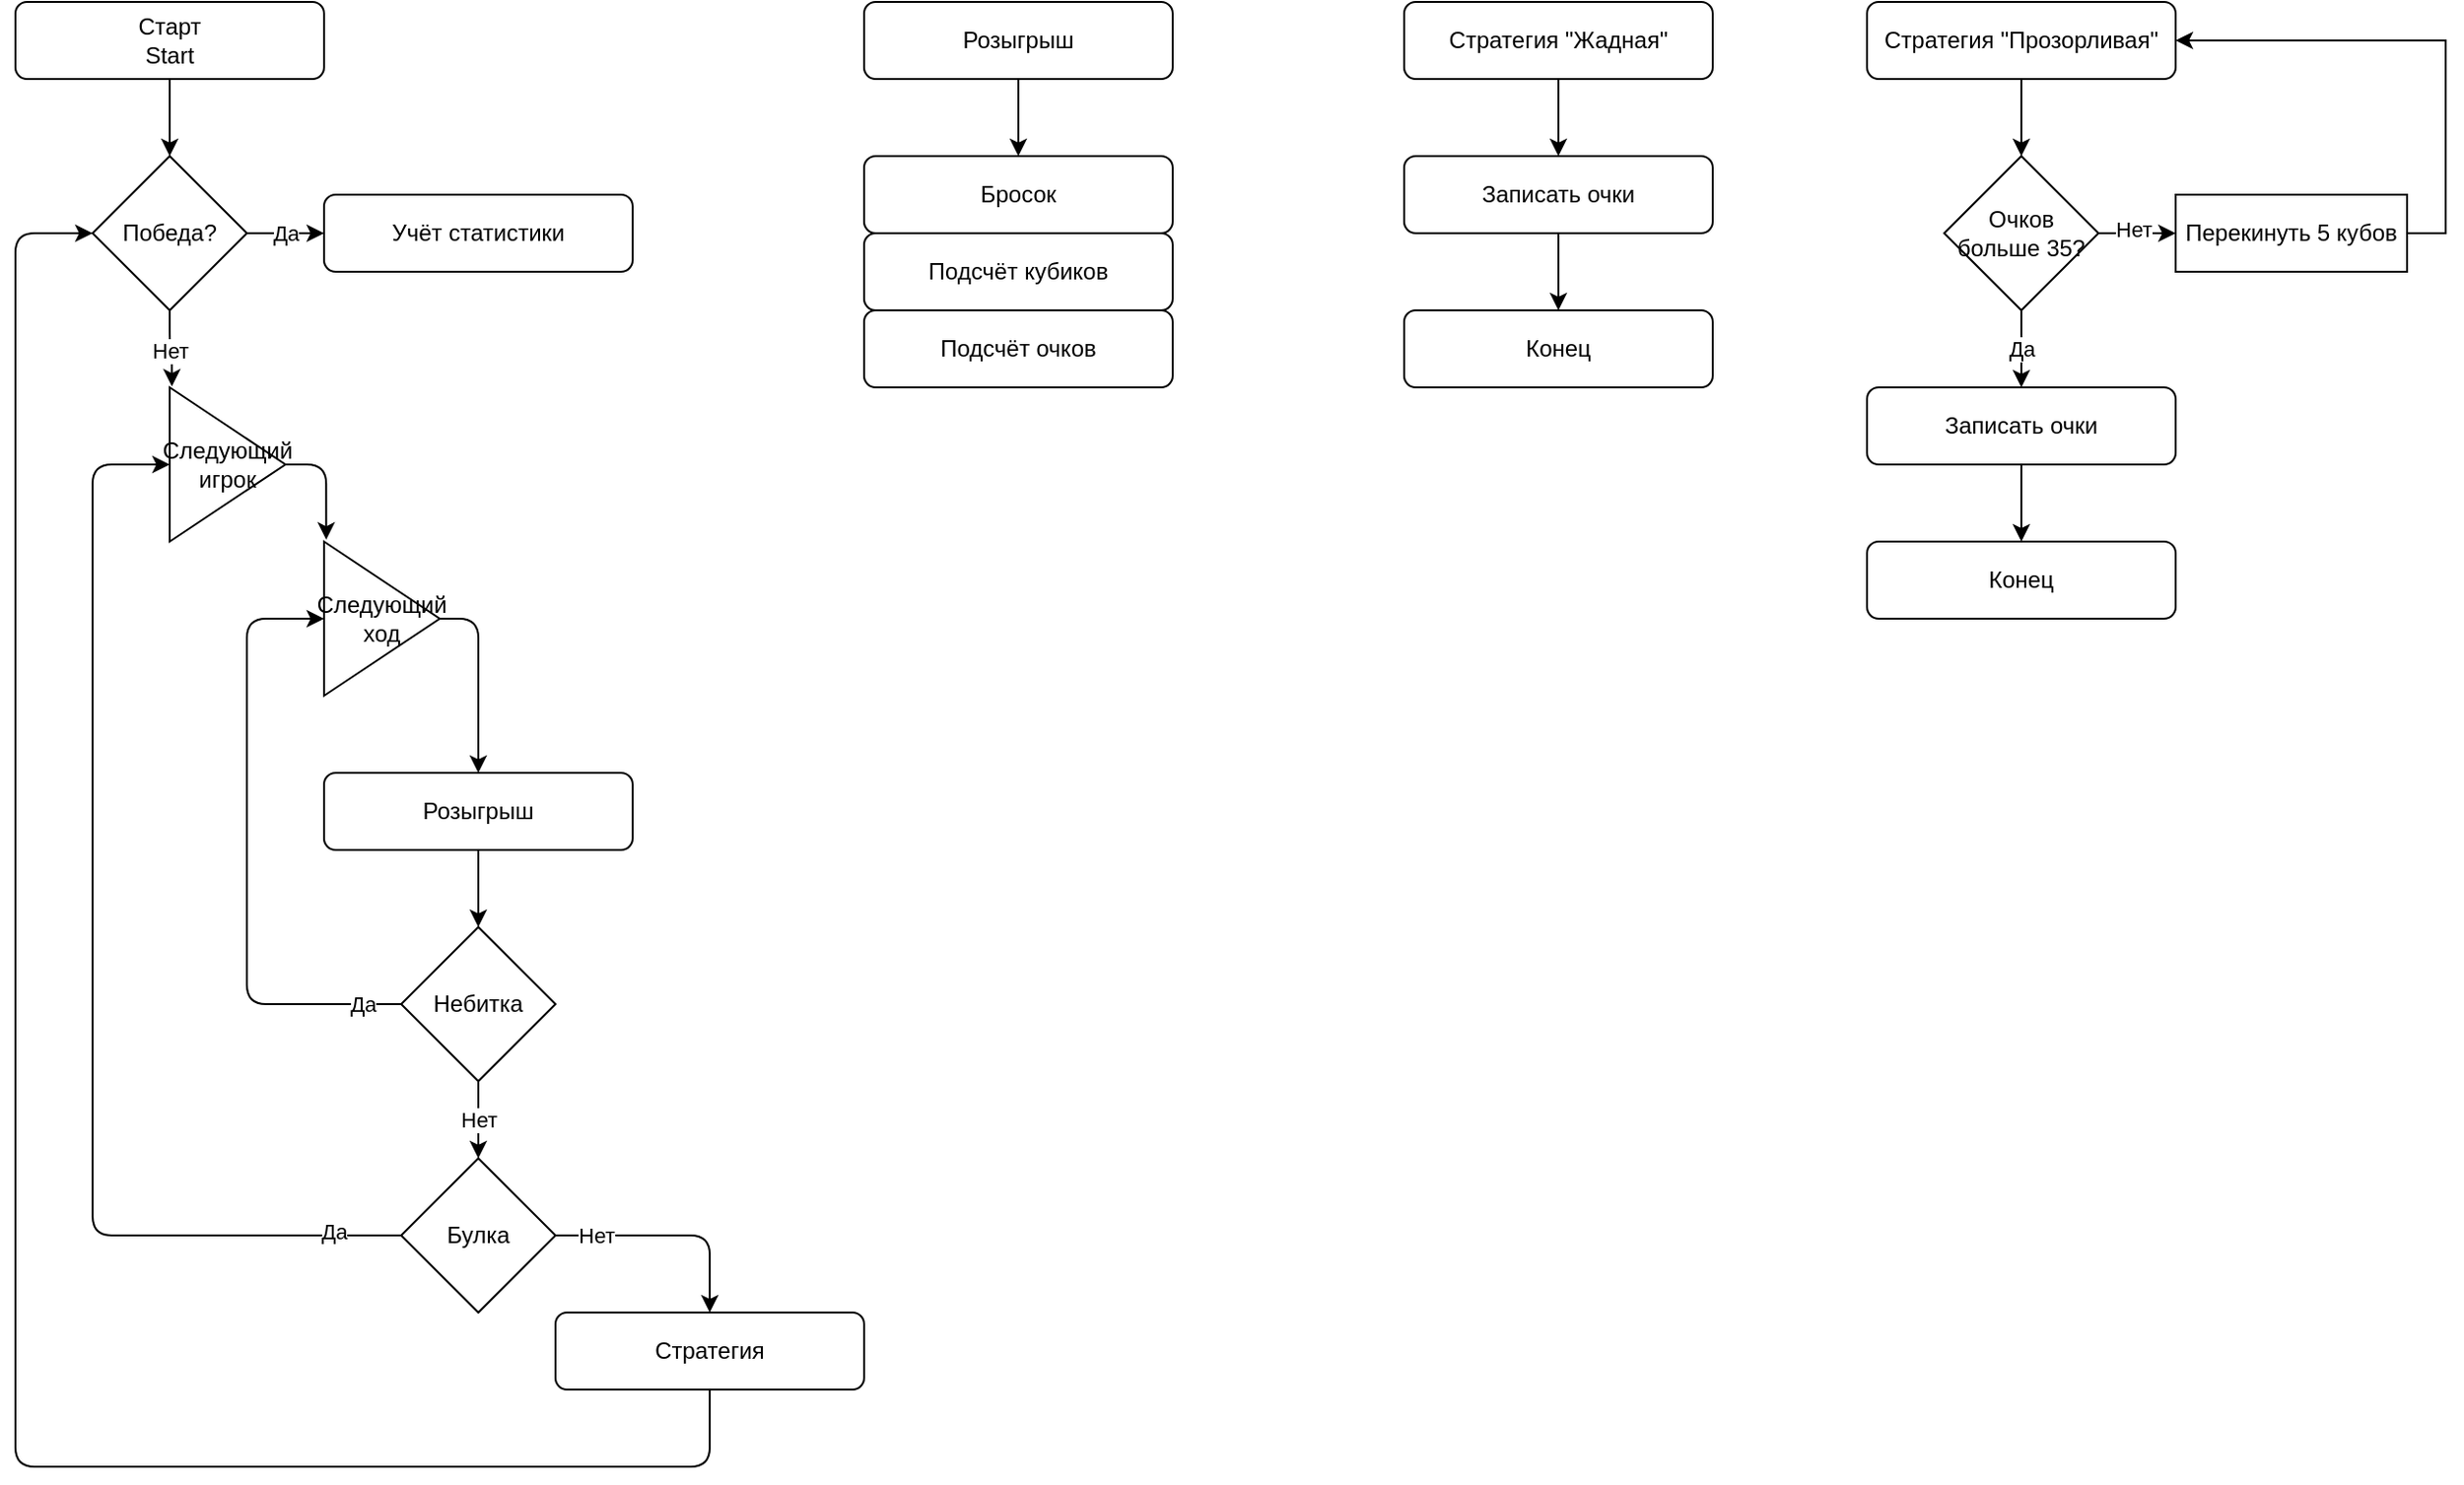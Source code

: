 <mxfile>
    <diagram name="Страница — 1" id="ciG4N1viYojl79Dgo718">
        <mxGraphModel dx="829" dy="806" grid="1" gridSize="10" guides="1" tooltips="1" connect="1" arrows="1" fold="1" page="1" pageScale="1" pageWidth="1654" pageHeight="1169" math="0" shadow="0">
            <root>
                <mxCell id="0"/>
                <mxCell id="1" parent="0"/>
                <mxCell id="XSMuP1_ajiFdRLT7pFgW-3" value="" style="edgeStyle=orthogonalEdgeStyle;rounded=0;orthogonalLoop=1;jettySize=auto;html=1;" parent="1" source="XSMuP1_ajiFdRLT7pFgW-1" target="XSMuP1_ajiFdRLT7pFgW-2" edge="1">
                    <mxGeometry relative="1" as="geometry"/>
                </mxCell>
                <mxCell id="XSMuP1_ajiFdRLT7pFgW-1" value="Розыгрыш" style="rounded=1;whiteSpace=wrap;html=1;" parent="1" vertex="1">
                    <mxGeometry x="480" y="120" width="160" height="40" as="geometry"/>
                </mxCell>
                <mxCell id="XSMuP1_ajiFdRLT7pFgW-2" value="Бросок" style="rounded=1;whiteSpace=wrap;html=1;" parent="1" vertex="1">
                    <mxGeometry x="480" y="200" width="160" height="40" as="geometry"/>
                </mxCell>
                <mxCell id="XSMuP1_ajiFdRLT7pFgW-20" value="" style="edgeStyle=orthogonalEdgeStyle;rounded=0;orthogonalLoop=1;jettySize=auto;html=1;" parent="1" source="XSMuP1_ajiFdRLT7pFgW-17" target="XSMuP1_ajiFdRLT7pFgW-19" edge="1">
                    <mxGeometry relative="1" as="geometry"/>
                </mxCell>
                <mxCell id="XSMuP1_ajiFdRLT7pFgW-17" value="Стратегия &quot;Жадная&quot;" style="rounded=1;whiteSpace=wrap;html=1;" parent="1" vertex="1">
                    <mxGeometry x="760" y="120" width="160" height="40" as="geometry"/>
                </mxCell>
                <mxCell id="XSMuP1_ajiFdRLT7pFgW-22" value="" style="edgeStyle=orthogonalEdgeStyle;rounded=0;orthogonalLoop=1;jettySize=auto;html=1;" parent="1" source="XSMuP1_ajiFdRLT7pFgW-19" target="XSMuP1_ajiFdRLT7pFgW-21" edge="1">
                    <mxGeometry relative="1" as="geometry"/>
                </mxCell>
                <mxCell id="XSMuP1_ajiFdRLT7pFgW-19" value="Записать очки" style="rounded=1;whiteSpace=wrap;html=1;" parent="1" vertex="1">
                    <mxGeometry x="760" y="200" width="160" height="40" as="geometry"/>
                </mxCell>
                <mxCell id="XSMuP1_ajiFdRLT7pFgW-21" value="Конец" style="rounded=1;whiteSpace=wrap;html=1;" parent="1" vertex="1">
                    <mxGeometry x="760" y="280" width="160" height="40" as="geometry"/>
                </mxCell>
                <mxCell id="XSMuP1_ajiFdRLT7pFgW-27" style="edgeStyle=orthogonalEdgeStyle;rounded=0;orthogonalLoop=1;jettySize=auto;html=1;exitX=0.5;exitY=1;exitDx=0;exitDy=0;entryX=0.5;entryY=0;entryDx=0;entryDy=0;" parent="1" source="XSMuP1_ajiFdRLT7pFgW-23" target="XSMuP1_ajiFdRLT7pFgW-26" edge="1">
                    <mxGeometry relative="1" as="geometry"/>
                </mxCell>
                <mxCell id="XSMuP1_ajiFdRLT7pFgW-23" value="Стратегия &quot;Прозорливая&quot;" style="rounded=1;whiteSpace=wrap;html=1;" parent="1" vertex="1">
                    <mxGeometry x="1000" y="120" width="160" height="40" as="geometry"/>
                </mxCell>
                <mxCell id="XSMuP1_ajiFdRLT7pFgW-29" value="" style="edgeStyle=orthogonalEdgeStyle;rounded=0;orthogonalLoop=1;jettySize=auto;html=1;" parent="1" source="XSMuP1_ajiFdRLT7pFgW-26" target="XSMuP1_ajiFdRLT7pFgW-28" edge="1">
                    <mxGeometry relative="1" as="geometry"/>
                </mxCell>
                <mxCell id="XSMuP1_ajiFdRLT7pFgW-30" value="Нет" style="edgeLabel;html=1;align=center;verticalAlign=middle;resizable=0;points=[];" parent="XSMuP1_ajiFdRLT7pFgW-29" vertex="1" connectable="0">
                    <mxGeometry x="-0.105" y="2" relative="1" as="geometry">
                        <mxPoint as="offset"/>
                    </mxGeometry>
                </mxCell>
                <mxCell id="XSMuP1_ajiFdRLT7pFgW-31" style="edgeStyle=orthogonalEdgeStyle;rounded=0;orthogonalLoop=1;jettySize=auto;html=1;exitX=0.5;exitY=1;exitDx=0;exitDy=0;entryX=0.5;entryY=0;entryDx=0;entryDy=0;" parent="1" source="XSMuP1_ajiFdRLT7pFgW-26" target="XSMuP1_ajiFdRLT7pFgW-35" edge="1">
                    <mxGeometry relative="1" as="geometry">
                        <mxPoint x="1090" y="300" as="targetPoint"/>
                    </mxGeometry>
                </mxCell>
                <mxCell id="XSMuP1_ajiFdRLT7pFgW-34" value="Да" style="edgeLabel;html=1;align=center;verticalAlign=middle;resizable=0;points=[];" parent="XSMuP1_ajiFdRLT7pFgW-31" vertex="1" connectable="0">
                    <mxGeometry x="-0.19" y="-3" relative="1" as="geometry">
                        <mxPoint x="3" y="4" as="offset"/>
                    </mxGeometry>
                </mxCell>
                <mxCell id="XSMuP1_ajiFdRLT7pFgW-26" value="Очков больше 35?" style="rhombus;whiteSpace=wrap;html=1;" parent="1" vertex="1">
                    <mxGeometry x="1040" y="200" width="80" height="80" as="geometry"/>
                </mxCell>
                <mxCell id="XSMuP1_ajiFdRLT7pFgW-37" style="edgeStyle=orthogonalEdgeStyle;rounded=0;orthogonalLoop=1;jettySize=auto;html=1;exitX=1;exitY=0.5;exitDx=0;exitDy=0;entryX=1;entryY=0.5;entryDx=0;entryDy=0;" parent="1" source="XSMuP1_ajiFdRLT7pFgW-28" target="XSMuP1_ajiFdRLT7pFgW-23" edge="1">
                    <mxGeometry relative="1" as="geometry"/>
                </mxCell>
                <mxCell id="XSMuP1_ajiFdRLT7pFgW-28" value="Перекинуть 5 кубов" style="whiteSpace=wrap;html=1;" parent="1" vertex="1">
                    <mxGeometry x="1160" y="220" width="120" height="40" as="geometry"/>
                </mxCell>
                <mxCell id="XSMuP1_ajiFdRLT7pFgW-32" value="Конец" style="rounded=1;whiteSpace=wrap;html=1;" parent="1" vertex="1">
                    <mxGeometry x="1000" y="400" width="160" height="40" as="geometry"/>
                </mxCell>
                <mxCell id="XSMuP1_ajiFdRLT7pFgW-36" style="edgeStyle=orthogonalEdgeStyle;rounded=0;orthogonalLoop=1;jettySize=auto;html=1;exitX=0.5;exitY=1;exitDx=0;exitDy=0;entryX=0.5;entryY=0;entryDx=0;entryDy=0;" parent="1" source="XSMuP1_ajiFdRLT7pFgW-35" target="XSMuP1_ajiFdRLT7pFgW-32" edge="1">
                    <mxGeometry relative="1" as="geometry"/>
                </mxCell>
                <mxCell id="XSMuP1_ajiFdRLT7pFgW-35" value="Записать очки" style="rounded=1;whiteSpace=wrap;html=1;" parent="1" vertex="1">
                    <mxGeometry x="1000" y="320" width="160" height="40" as="geometry"/>
                </mxCell>
                <mxCell id="5" value="" style="edgeStyle=none;html=1;" parent="1" source="2" target="4" edge="1">
                    <mxGeometry relative="1" as="geometry"/>
                </mxCell>
                <mxCell id="2" value="Подсчёт кубиков" style="rounded=1;whiteSpace=wrap;html=1;" parent="1" vertex="1">
                    <mxGeometry x="480" y="240" width="160" height="40" as="geometry"/>
                </mxCell>
                <mxCell id="4" value="Подсчёт очков" style="rounded=1;whiteSpace=wrap;html=1;" parent="1" vertex="1">
                    <mxGeometry x="480" y="280" width="160" height="40" as="geometry"/>
                </mxCell>
                <mxCell id="9" style="edgeStyle=orthogonalEdgeStyle;html=1;exitX=0.5;exitY=1;exitDx=0;exitDy=0;entryX=0.019;entryY=-0.006;entryDx=0;entryDy=0;entryPerimeter=0;" edge="1" parent="1" source="7" target="16">
                    <mxGeometry relative="1" as="geometry">
                        <mxPoint x="160" y="350" as="targetPoint"/>
                    </mxGeometry>
                </mxCell>
                <mxCell id="10" value="Нет" style="edgeLabel;html=1;align=center;verticalAlign=middle;resizable=0;points=[];" vertex="1" connectable="0" parent="9">
                    <mxGeometry x="-0.492" y="-1" relative="1" as="geometry">
                        <mxPoint x="1" y="10" as="offset"/>
                    </mxGeometry>
                </mxCell>
                <mxCell id="13" value="" style="edgeStyle=none;html=1;entryX=0;entryY=0.5;entryDx=0;entryDy=0;" edge="1" parent="1" source="7" target="14">
                    <mxGeometry relative="1" as="geometry">
                        <mxPoint x="20" y="240" as="targetPoint"/>
                    </mxGeometry>
                </mxCell>
                <mxCell id="15" value="Да" style="edgeLabel;html=1;align=center;verticalAlign=middle;resizable=0;points=[];" vertex="1" connectable="0" parent="13">
                    <mxGeometry x="-0.431" y="-1" relative="1" as="geometry">
                        <mxPoint x="8" y="-1" as="offset"/>
                    </mxGeometry>
                </mxCell>
                <mxCell id="7" value="Победа?" style="rhombus;whiteSpace=wrap;html=1;" vertex="1" parent="1">
                    <mxGeometry x="80" y="200" width="80" height="80" as="geometry"/>
                </mxCell>
                <mxCell id="11" style="edgeStyle=none;html=1;exitX=0.5;exitY=1;exitDx=0;exitDy=0;entryX=0.5;entryY=0;entryDx=0;entryDy=0;" edge="1" parent="1" source="8" target="7">
                    <mxGeometry relative="1" as="geometry"/>
                </mxCell>
                <mxCell id="8" value="Старт&lt;br&gt;Start" style="rounded=1;whiteSpace=wrap;html=1;" vertex="1" parent="1">
                    <mxGeometry x="40" y="120" width="160" height="40" as="geometry"/>
                </mxCell>
                <mxCell id="14" value="Учёт статистики" style="rounded=1;whiteSpace=wrap;html=1;" vertex="1" parent="1">
                    <mxGeometry x="200" y="220" width="160" height="40" as="geometry"/>
                </mxCell>
                <mxCell id="19" value="" style="edgeStyle=orthogonalEdgeStyle;html=1;entryX=0.019;entryY=-0.012;entryDx=0;entryDy=0;entryPerimeter=0;" edge="1" parent="1" source="16" target="18">
                    <mxGeometry relative="1" as="geometry"/>
                </mxCell>
                <mxCell id="16" value="Следующий игрок" style="triangle;whiteSpace=wrap;html=1;" vertex="1" parent="1">
                    <mxGeometry x="120" y="320" width="60" height="80" as="geometry"/>
                </mxCell>
                <mxCell id="18" value="Следующий ход" style="triangle;whiteSpace=wrap;html=1;" vertex="1" parent="1">
                    <mxGeometry x="200" y="400" width="60" height="80" as="geometry"/>
                </mxCell>
                <mxCell id="23" value="" style="edgeStyle=orthogonalEdgeStyle;html=1;exitX=1;exitY=0.5;exitDx=0;exitDy=0;entryX=0.5;entryY=0;entryDx=0;entryDy=0;endArrow=classic;endFill=1;" edge="1" parent="1" source="18" target="21">
                    <mxGeometry relative="1" as="geometry">
                        <mxPoint x="260" y="440" as="sourcePoint"/>
                        <mxPoint x="120" y="360" as="targetPoint"/>
                    </mxGeometry>
                </mxCell>
                <mxCell id="39" style="edgeStyle=orthogonalEdgeStyle;shape=connector;rounded=1;html=1;exitX=0.5;exitY=1;exitDx=0;exitDy=0;entryX=0.5;entryY=0;entryDx=0;entryDy=0;labelBackgroundColor=default;strokeColor=default;fontFamily=Helvetica;fontSize=11;fontColor=default;endArrow=classic;endFill=1;" edge="1" parent="1" source="21" target="35">
                    <mxGeometry relative="1" as="geometry"/>
                </mxCell>
                <mxCell id="21" value="Розыгрыш" style="rounded=1;whiteSpace=wrap;html=1;" vertex="1" parent="1">
                    <mxGeometry x="200" y="520" width="160" height="40" as="geometry"/>
                </mxCell>
                <mxCell id="26" value="" style="edgeStyle=orthogonalEdgeStyle;rounded=1;orthogonalLoop=1;jettySize=auto;html=1;entryX=0;entryY=0.5;entryDx=0;entryDy=0;endFill=1;exitX=0;exitY=0.5;exitDx=0;exitDy=0;" edge="1" parent="1" source="30" target="16">
                    <mxGeometry relative="1" as="geometry">
                        <mxPoint x="200" y="640" as="targetPoint"/>
                        <Array as="points">
                            <mxPoint x="80" y="760"/>
                            <mxPoint x="80" y="360"/>
                        </Array>
                    </mxGeometry>
                </mxCell>
                <mxCell id="41" value="Да" style="edgeLabel;html=1;align=center;verticalAlign=middle;resizable=0;points=[];fontSize=11;fontFamily=Helvetica;fontColor=default;" vertex="1" connectable="0" parent="26">
                    <mxGeometry x="-0.881" y="-2" relative="1" as="geometry">
                        <mxPoint as="offset"/>
                    </mxGeometry>
                </mxCell>
                <mxCell id="42" style="edgeStyle=orthogonalEdgeStyle;shape=connector;rounded=1;html=1;exitX=1;exitY=0.5;exitDx=0;exitDy=0;entryX=0.5;entryY=0;entryDx=0;entryDy=0;labelBackgroundColor=default;strokeColor=default;fontFamily=Helvetica;fontSize=11;fontColor=default;endArrow=classic;endFill=1;" edge="1" parent="1" source="30" target="36">
                    <mxGeometry relative="1" as="geometry"/>
                </mxCell>
                <mxCell id="43" value="Нет" style="edgeLabel;html=1;align=center;verticalAlign=middle;resizable=0;points=[];fontSize=11;fontFamily=Helvetica;fontColor=default;" vertex="1" connectable="0" parent="42">
                    <mxGeometry x="-0.81" relative="1" as="geometry">
                        <mxPoint x="9" as="offset"/>
                    </mxGeometry>
                </mxCell>
                <mxCell id="30" value="Булка" style="rhombus;whiteSpace=wrap;html=1;" vertex="1" parent="1">
                    <mxGeometry x="240" y="720" width="80" height="80" as="geometry"/>
                </mxCell>
                <mxCell id="33" style="edgeStyle=orthogonalEdgeStyle;rounded=1;orthogonalLoop=1;jettySize=auto;html=1;exitX=0.5;exitY=1;exitDx=0;exitDy=0;entryX=0.5;entryY=0;entryDx=0;entryDy=0;endFill=1;" edge="1" parent="1" source="35" target="30">
                    <mxGeometry relative="1" as="geometry">
                        <mxPoint x="280" y="760" as="targetPoint"/>
                        <Array as="points"/>
                    </mxGeometry>
                </mxCell>
                <mxCell id="34" value="Нет" style="edgeLabel;html=1;align=center;verticalAlign=middle;resizable=0;points=[];" vertex="1" connectable="0" parent="33">
                    <mxGeometry x="-0.553" y="-2" relative="1" as="geometry">
                        <mxPoint x="2" y="11" as="offset"/>
                    </mxGeometry>
                </mxCell>
                <mxCell id="38" style="edgeStyle=orthogonalEdgeStyle;shape=connector;rounded=1;html=1;exitX=0;exitY=0.5;exitDx=0;exitDy=0;entryX=0;entryY=0.5;entryDx=0;entryDy=0;labelBackgroundColor=default;strokeColor=default;fontFamily=Helvetica;fontSize=11;fontColor=default;endArrow=classic;endFill=1;" edge="1" parent="1" source="35" target="18">
                    <mxGeometry relative="1" as="geometry">
                        <Array as="points">
                            <mxPoint x="160" y="640"/>
                            <mxPoint x="160" y="440"/>
                        </Array>
                    </mxGeometry>
                </mxCell>
                <mxCell id="40" value="Да" style="edgeLabel;html=1;align=center;verticalAlign=middle;resizable=0;points=[];fontSize=11;fontFamily=Helvetica;fontColor=default;" vertex="1" connectable="0" parent="38">
                    <mxGeometry x="-0.285" relative="1" as="geometry">
                        <mxPoint x="60" y="34" as="offset"/>
                    </mxGeometry>
                </mxCell>
                <mxCell id="35" value="Небитка" style="rhombus;whiteSpace=wrap;html=1;" vertex="1" parent="1">
                    <mxGeometry x="240" y="600" width="80" height="80" as="geometry"/>
                </mxCell>
                <mxCell id="44" style="edgeStyle=orthogonalEdgeStyle;shape=connector;rounded=1;html=1;exitX=0.5;exitY=1;exitDx=0;exitDy=0;labelBackgroundColor=default;strokeColor=default;fontFamily=Helvetica;fontSize=11;fontColor=default;endArrow=classic;endFill=1;entryX=0;entryY=0.5;entryDx=0;entryDy=0;" edge="1" parent="1" source="36" target="7">
                    <mxGeometry relative="1" as="geometry">
                        <mxPoint x="40" y="240" as="targetPoint"/>
                        <Array as="points">
                            <mxPoint x="400" y="880"/>
                            <mxPoint x="40" y="880"/>
                            <mxPoint x="40" y="240"/>
                        </Array>
                    </mxGeometry>
                </mxCell>
                <mxCell id="36" value="Стратегия" style="rounded=1;whiteSpace=wrap;html=1;" vertex="1" parent="1">
                    <mxGeometry x="320" y="800" width="160" height="40" as="geometry"/>
                </mxCell>
            </root>
        </mxGraphModel>
    </diagram>
</mxfile>